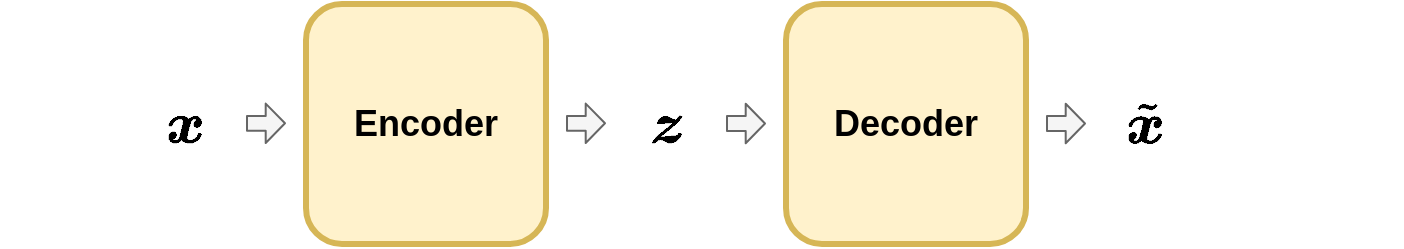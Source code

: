 <mxfile version="14.1.8" type="device"><diagram id="ddEq6BY950hc0Xm8w8N_" name="Page-1"><mxGraphModel dx="931" dy="581" grid="1" gridSize="10" guides="1" tooltips="1" connect="0" arrows="0" fold="1" page="1" pageScale="1" pageWidth="827" pageHeight="1169" math="1" shadow="0"><root><mxCell id="0"/><mxCell id="1" parent="0"/><mxCell id="zsMLYDvMP9haMGjgaoB7-1" value="" style="shape=flexArrow;endArrow=classic;html=1;fontSize=18;endWidth=11.293;endSize=2.884;width=7.442;strokeColor=#666666;fillColor=#f5f5f5;" parent="1" edge="1"><mxGeometry width="50" height="50" relative="1" as="geometry"><mxPoint x="250.0" y="299.66" as="sourcePoint"/><mxPoint x="270.0" y="299.66" as="targetPoint"/></mxGeometry></mxCell><mxCell id="zsMLYDvMP9haMGjgaoB7-3" value="Encoder" style="rounded=1;whiteSpace=wrap;html=1;fillColor=#fff2cc;strokeColor=#d6b656;strokeWidth=3;horizontal=1;rotation=0;fontStyle=1;fontSize=18;" parent="1" vertex="1"><mxGeometry x="120" y="240" width="120" height="120" as="geometry"/></mxCell><mxCell id="zsMLYDvMP9haMGjgaoB7-4" value="" style="shape=flexArrow;endArrow=classic;html=1;fontSize=18;endWidth=11.293;endSize=2.884;width=7.442;strokeColor=#666666;fillColor=#f5f5f5;" parent="1" edge="1"><mxGeometry width="50" height="50" relative="1" as="geometry"><mxPoint x="90.0" y="299.66" as="sourcePoint"/><mxPoint x="110.0" y="299.66" as="targetPoint"/></mxGeometry></mxCell><mxCell id="zsMLYDvMP9haMGjgaoB7-6" value="\(\boldsymbol{x}\)" style="text;html=1;strokeColor=none;fillColor=none;align=center;verticalAlign=middle;whiteSpace=wrap;rounded=0;fontSize=25;" parent="1" vertex="1"><mxGeometry x="40" y="280" width="40" height="40" as="geometry"/></mxCell><mxCell id="zsMLYDvMP9haMGjgaoB7-7" value="\(\boldsymbol{z}&lt;br&gt;\)" style="text;html=1;strokeColor=none;fillColor=none;align=center;verticalAlign=middle;whiteSpace=wrap;rounded=0;fontSize=25;" parent="1" vertex="1"><mxGeometry x="280" y="280" width="40" height="40" as="geometry"/></mxCell><mxCell id="5fXwTG0p_4pGV-cvj-AZ-2" value="Decoder" style="rounded=1;whiteSpace=wrap;html=1;fillColor=#fff2cc;strokeColor=#d6b656;strokeWidth=3;horizontal=1;rotation=0;fontStyle=1;fontSize=18;" vertex="1" parent="1"><mxGeometry x="360" y="240" width="120" height="120" as="geometry"/></mxCell><mxCell id="5fXwTG0p_4pGV-cvj-AZ-3" value="" style="shape=flexArrow;endArrow=classic;html=1;fontSize=18;endWidth=11.293;endSize=2.884;width=7.442;strokeColor=#666666;fillColor=#f5f5f5;" edge="1" parent="1"><mxGeometry width="50" height="50" relative="1" as="geometry"><mxPoint x="330" y="299.76" as="sourcePoint"/><mxPoint x="350" y="299.76" as="targetPoint"/></mxGeometry></mxCell><mxCell id="5fXwTG0p_4pGV-cvj-AZ-4" value="\(\tilde{\boldsymbol{x}}\)" style="text;html=1;strokeColor=none;fillColor=none;align=center;verticalAlign=middle;whiteSpace=wrap;rounded=0;fontSize=25;" vertex="1" parent="1"><mxGeometry x="520" y="280" width="40" height="40" as="geometry"/></mxCell><mxCell id="5fXwTG0p_4pGV-cvj-AZ-5" value="" style="shape=flexArrow;endArrow=classic;html=1;fontSize=18;endWidth=11.293;endSize=2.884;width=7.442;strokeColor=#666666;fillColor=#f5f5f5;" edge="1" parent="1"><mxGeometry width="50" height="50" relative="1" as="geometry"><mxPoint x="490" y="299.76" as="sourcePoint"/><mxPoint x="510" y="299.76" as="targetPoint"/></mxGeometry></mxCell></root></mxGraphModel></diagram></mxfile>